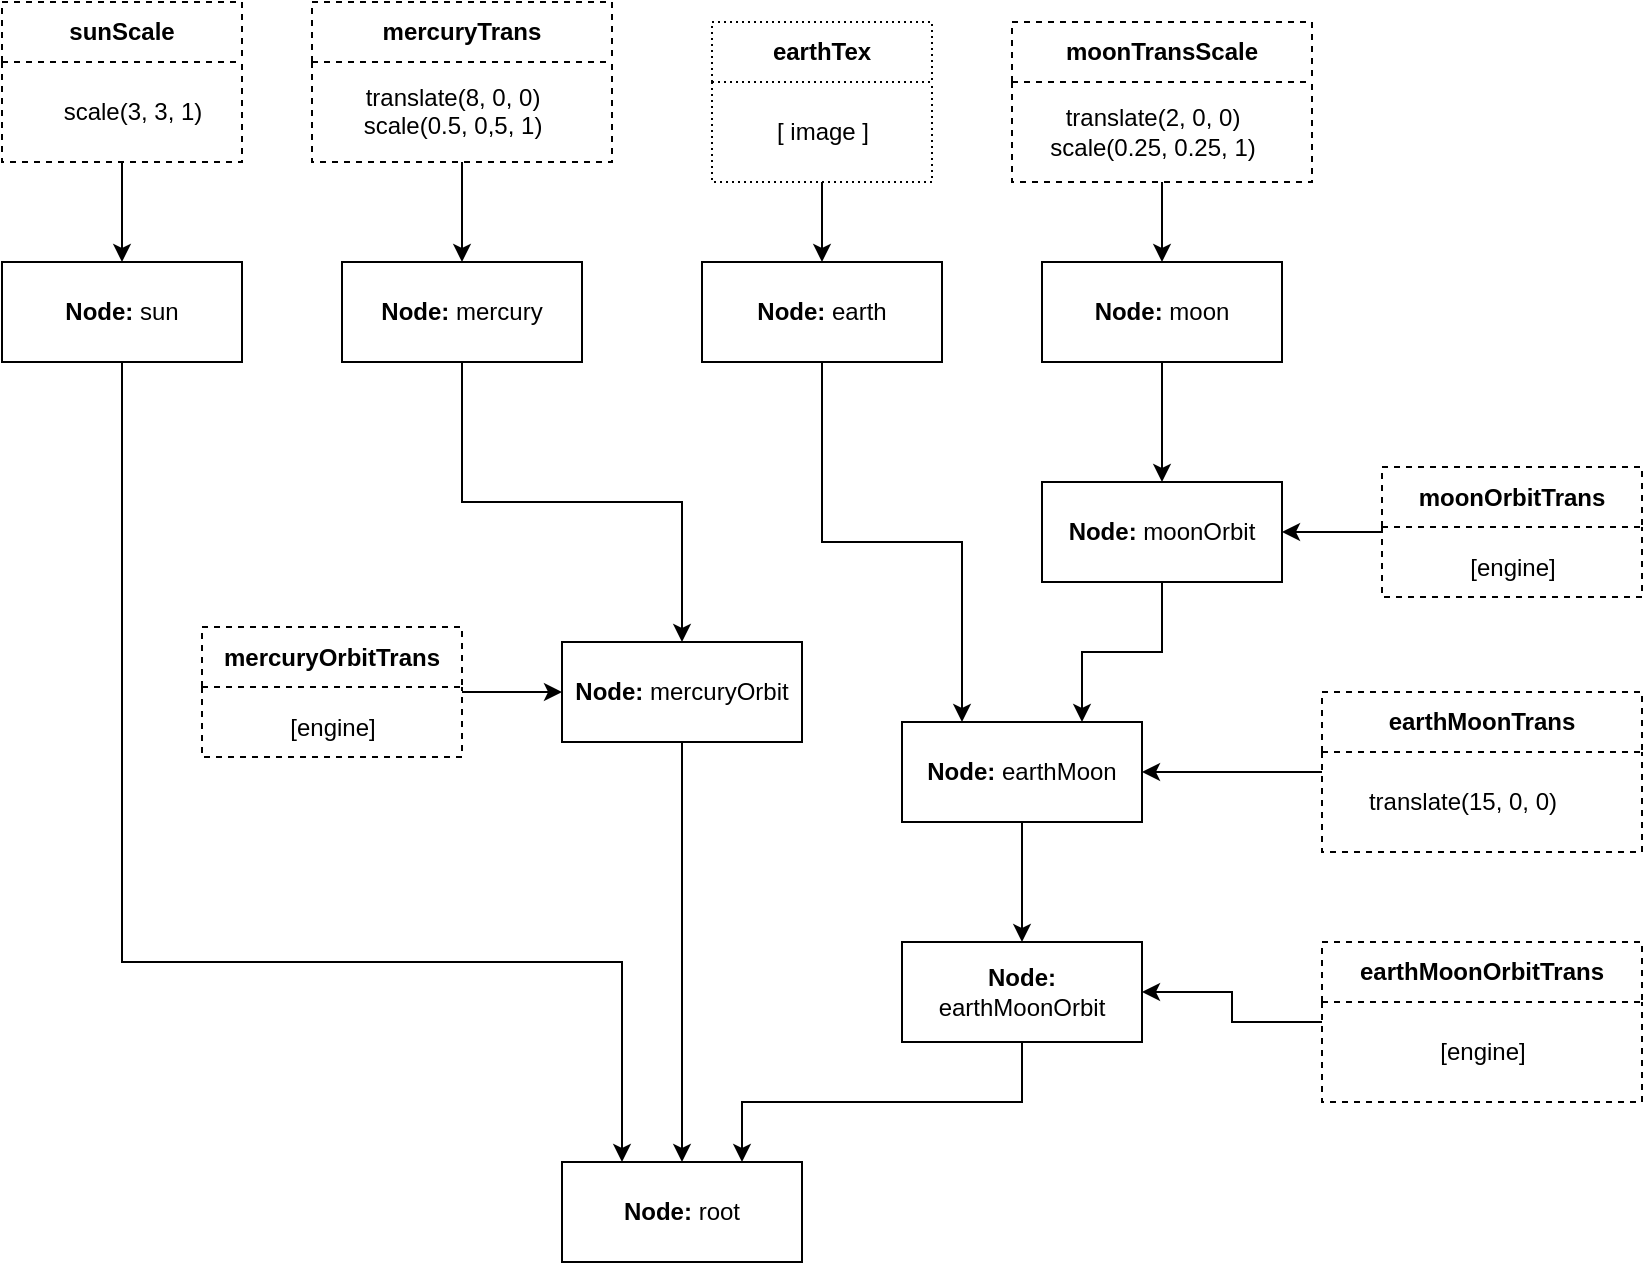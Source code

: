 <mxfile version="24.7.14">
  <diagram name="Page-1" id="nsxdXsHPMkuc5sDnX4gc">
    <mxGraphModel dx="792" dy="773" grid="1" gridSize="10" guides="1" tooltips="1" connect="1" arrows="1" fold="1" page="1" pageScale="1" pageWidth="850" pageHeight="1100" math="0" shadow="0">
      <root>
        <mxCell id="0" />
        <mxCell id="1" parent="0" />
        <mxCell id="PgbMHVhYkzSk4JH8k8pA-12" style="edgeStyle=orthogonalEdgeStyle;rounded=0;orthogonalLoop=1;jettySize=auto;html=1;exitX=0.5;exitY=1;exitDx=0;exitDy=0;entryX=0.75;entryY=0;entryDx=0;entryDy=0;" parent="1" source="PgbMHVhYkzSk4JH8k8pA-1" target="PgbMHVhYkzSk4JH8k8pA-2" edge="1">
          <mxGeometry relative="1" as="geometry" />
        </mxCell>
        <mxCell id="PgbMHVhYkzSk4JH8k8pA-1" value="&lt;b&gt;Node:&lt;/b&gt; earthMoonOrbit" style="rounded=0;whiteSpace=wrap;html=1;" parent="1" vertex="1">
          <mxGeometry x="470" y="480" width="120" height="50" as="geometry" />
        </mxCell>
        <mxCell id="PgbMHVhYkzSk4JH8k8pA-2" value="&lt;b&gt;Node:&lt;/b&gt; root" style="rounded=0;whiteSpace=wrap;html=1;" parent="1" vertex="1">
          <mxGeometry x="300" y="590" width="120" height="50" as="geometry" />
        </mxCell>
        <mxCell id="PgbMHVhYkzSk4JH8k8pA-11" style="edgeStyle=orthogonalEdgeStyle;rounded=0;orthogonalLoop=1;jettySize=auto;html=1;exitX=0.5;exitY=1;exitDx=0;exitDy=0;entryX=0.5;entryY=0;entryDx=0;entryDy=0;" parent="1" source="PgbMHVhYkzSk4JH8k8pA-3" target="PgbMHVhYkzSk4JH8k8pA-1" edge="1">
          <mxGeometry relative="1" as="geometry" />
        </mxCell>
        <mxCell id="PgbMHVhYkzSk4JH8k8pA-3" value="&lt;div&gt;&lt;b&gt;Node:&lt;/b&gt; earthMoon&lt;/div&gt;" style="rounded=0;whiteSpace=wrap;html=1;" parent="1" vertex="1">
          <mxGeometry x="470" y="370" width="120" height="50" as="geometry" />
        </mxCell>
        <mxCell id="PgbMHVhYkzSk4JH8k8pA-10" style="edgeStyle=orthogonalEdgeStyle;rounded=0;orthogonalLoop=1;jettySize=auto;html=1;exitX=0.5;exitY=1;exitDx=0;exitDy=0;entryX=0.25;entryY=0;entryDx=0;entryDy=0;" parent="1" source="PgbMHVhYkzSk4JH8k8pA-4" target="PgbMHVhYkzSk4JH8k8pA-3" edge="1">
          <mxGeometry relative="1" as="geometry" />
        </mxCell>
        <mxCell id="PgbMHVhYkzSk4JH8k8pA-4" value="&lt;div&gt;&lt;b&gt;Node:&lt;/b&gt; earth&lt;/div&gt;" style="rounded=0;whiteSpace=wrap;html=1;" parent="1" vertex="1">
          <mxGeometry x="370" y="140" width="120" height="50" as="geometry" />
        </mxCell>
        <mxCell id="PgbMHVhYkzSk4JH8k8pA-9" style="edgeStyle=orthogonalEdgeStyle;rounded=0;orthogonalLoop=1;jettySize=auto;html=1;exitX=0.5;exitY=1;exitDx=0;exitDy=0;entryX=0.75;entryY=0;entryDx=0;entryDy=0;" parent="1" source="PgbMHVhYkzSk4JH8k8pA-5" target="PgbMHVhYkzSk4JH8k8pA-3" edge="1">
          <mxGeometry relative="1" as="geometry">
            <mxPoint x="550" y="350" as="targetPoint" />
          </mxGeometry>
        </mxCell>
        <mxCell id="PgbMHVhYkzSk4JH8k8pA-5" value="&lt;div&gt;&lt;b&gt;Node:&lt;/b&gt; moonOrbit&lt;br&gt;&lt;/div&gt;" style="rounded=0;whiteSpace=wrap;html=1;" parent="1" vertex="1">
          <mxGeometry x="540" y="250" width="120" height="50" as="geometry" />
        </mxCell>
        <mxCell id="PgbMHVhYkzSk4JH8k8pA-7" style="edgeStyle=orthogonalEdgeStyle;rounded=0;orthogonalLoop=1;jettySize=auto;html=1;exitX=0.5;exitY=1;exitDx=0;exitDy=0;entryX=0.5;entryY=0;entryDx=0;entryDy=0;" parent="1" source="PgbMHVhYkzSk4JH8k8pA-6" target="PgbMHVhYkzSk4JH8k8pA-5" edge="1">
          <mxGeometry relative="1" as="geometry" />
        </mxCell>
        <mxCell id="PgbMHVhYkzSk4JH8k8pA-6" value="&lt;div&gt;&lt;b&gt;Node:&lt;/b&gt; moon&lt;br&gt;&lt;/div&gt;" style="rounded=0;whiteSpace=wrap;html=1;" parent="1" vertex="1">
          <mxGeometry x="540" y="140" width="120" height="50" as="geometry" />
        </mxCell>
        <mxCell id="PgbMHVhYkzSk4JH8k8pA-15" style="edgeStyle=orthogonalEdgeStyle;rounded=0;orthogonalLoop=1;jettySize=auto;html=1;entryX=0.25;entryY=0;entryDx=0;entryDy=0;exitX=0.5;exitY=1;exitDx=0;exitDy=0;" parent="1" source="PgbMHVhYkzSk4JH8k8pA-13" target="PgbMHVhYkzSk4JH8k8pA-2" edge="1">
          <mxGeometry relative="1" as="geometry">
            <Array as="points">
              <mxPoint x="80" y="490" />
              <mxPoint x="330" y="490" />
            </Array>
          </mxGeometry>
        </mxCell>
        <mxCell id="PgbMHVhYkzSk4JH8k8pA-13" value="&lt;div&gt;&lt;b&gt;Node:&lt;/b&gt; sun&lt;br&gt;&lt;/div&gt;" style="rounded=0;whiteSpace=wrap;html=1;" parent="1" vertex="1">
          <mxGeometry x="20" y="140" width="120" height="50" as="geometry" />
        </mxCell>
        <mxCell id="PgbMHVhYkzSk4JH8k8pA-19" style="edgeStyle=orthogonalEdgeStyle;rounded=0;orthogonalLoop=1;jettySize=auto;html=1;exitX=0.5;exitY=1;exitDx=0;exitDy=0;entryX=0.5;entryY=0;entryDx=0;entryDy=0;" parent="1" source="PgbMHVhYkzSk4JH8k8pA-16" target="PgbMHVhYkzSk4JH8k8pA-17" edge="1">
          <mxGeometry relative="1" as="geometry" />
        </mxCell>
        <mxCell id="PgbMHVhYkzSk4JH8k8pA-16" value="&lt;div&gt;&lt;b&gt;Node:&lt;/b&gt; mercury&lt;br&gt;&lt;/div&gt;" style="rounded=0;whiteSpace=wrap;html=1;" parent="1" vertex="1">
          <mxGeometry x="190" y="140" width="120" height="50" as="geometry" />
        </mxCell>
        <mxCell id="PgbMHVhYkzSk4JH8k8pA-18" style="edgeStyle=orthogonalEdgeStyle;rounded=0;orthogonalLoop=1;jettySize=auto;html=1;exitX=0.5;exitY=1;exitDx=0;exitDy=0;entryX=0.5;entryY=0;entryDx=0;entryDy=0;" parent="1" source="PgbMHVhYkzSk4JH8k8pA-17" target="PgbMHVhYkzSk4JH8k8pA-2" edge="1">
          <mxGeometry relative="1" as="geometry">
            <mxPoint x="330" y="580" as="targetPoint" />
          </mxGeometry>
        </mxCell>
        <mxCell id="PgbMHVhYkzSk4JH8k8pA-17" value="&lt;div&gt;&lt;b&gt;Node:&lt;/b&gt; mercuryOrbit&lt;br&gt;&lt;/div&gt;" style="rounded=0;whiteSpace=wrap;html=1;" parent="1" vertex="1">
          <mxGeometry x="300" y="330" width="120" height="50" as="geometry" />
        </mxCell>
        <mxCell id="PgbMHVhYkzSk4JH8k8pA-42" style="edgeStyle=orthogonalEdgeStyle;rounded=0;orthogonalLoop=1;jettySize=auto;html=1;entryX=0.5;entryY=0;entryDx=0;entryDy=0;" parent="1" source="PgbMHVhYkzSk4JH8k8pA-20" target="PgbMHVhYkzSk4JH8k8pA-4" edge="1">
          <mxGeometry relative="1" as="geometry" />
        </mxCell>
        <mxCell id="PgbMHVhYkzSk4JH8k8pA-20" value="&lt;blockquote&gt;earthTex&lt;br&gt;&lt;/blockquote&gt;" style="swimlane;whiteSpace=wrap;html=1;startSize=30;dashed=1;dashPattern=1 2;" parent="1" vertex="1">
          <mxGeometry x="375" y="20" width="110" height="80" as="geometry" />
        </mxCell>
        <mxCell id="PgbMHVhYkzSk4JH8k8pA-21" value="[ image ]" style="text;html=1;align=center;verticalAlign=middle;resizable=0;points=[];autosize=1;strokeColor=none;fillColor=none;" parent="PgbMHVhYkzSk4JH8k8pA-20" vertex="1">
          <mxGeometry x="20" y="40" width="70" height="30" as="geometry" />
        </mxCell>
        <mxCell id="PgbMHVhYkzSk4JH8k8pA-35" style="edgeStyle=orthogonalEdgeStyle;rounded=0;orthogonalLoop=1;jettySize=auto;html=1;exitX=0;exitY=0.5;exitDx=0;exitDy=0;entryX=1;entryY=0.5;entryDx=0;entryDy=0;" parent="1" source="PgbMHVhYkzSk4JH8k8pA-23" target="PgbMHVhYkzSk4JH8k8pA-1" edge="1">
          <mxGeometry relative="1" as="geometry" />
        </mxCell>
        <mxCell id="PgbMHVhYkzSk4JH8k8pA-23" value="earthMoonOrbitTrans" style="swimlane;whiteSpace=wrap;html=1;startSize=30;dashed=1;" parent="1" vertex="1">
          <mxGeometry x="680" y="480" width="160" height="80" as="geometry" />
        </mxCell>
        <mxCell id="PgbMHVhYkzSk4JH8k8pA-37" value="[engine]" style="text;html=1;align=center;verticalAlign=middle;resizable=0;points=[];autosize=1;strokeColor=none;fillColor=none;" parent="PgbMHVhYkzSk4JH8k8pA-23" vertex="1">
          <mxGeometry x="45" y="40" width="70" height="30" as="geometry" />
        </mxCell>
        <mxCell id="PgbMHVhYkzSk4JH8k8pA-28" style="edgeStyle=orthogonalEdgeStyle;rounded=0;orthogonalLoop=1;jettySize=auto;html=1;entryX=1;entryY=0.5;entryDx=0;entryDy=0;" parent="1" source="PgbMHVhYkzSk4JH8k8pA-26" target="PgbMHVhYkzSk4JH8k8pA-3" edge="1">
          <mxGeometry relative="1" as="geometry" />
        </mxCell>
        <mxCell id="PgbMHVhYkzSk4JH8k8pA-26" value="earthMoonTrans" style="swimlane;whiteSpace=wrap;html=1;startSize=30;dashed=1;" parent="1" vertex="1">
          <mxGeometry x="680" y="355" width="160" height="80" as="geometry" />
        </mxCell>
        <mxCell id="PgbMHVhYkzSk4JH8k8pA-27" value="&lt;div&gt;translate(15, 0, 0)&lt;/div&gt;" style="text;html=1;align=center;verticalAlign=middle;resizable=0;points=[];autosize=1;strokeColor=none;fillColor=none;" parent="PgbMHVhYkzSk4JH8k8pA-26" vertex="1">
          <mxGeometry x="10" y="40" width="120" height="30" as="geometry" />
        </mxCell>
        <mxCell id="PgbMHVhYkzSk4JH8k8pA-31" style="edgeStyle=orthogonalEdgeStyle;rounded=0;orthogonalLoop=1;jettySize=auto;html=1;entryX=0.5;entryY=0;entryDx=0;entryDy=0;" parent="1" source="PgbMHVhYkzSk4JH8k8pA-29" target="PgbMHVhYkzSk4JH8k8pA-6" edge="1">
          <mxGeometry relative="1" as="geometry" />
        </mxCell>
        <mxCell id="PgbMHVhYkzSk4JH8k8pA-29" value="moonTransScale" style="swimlane;whiteSpace=wrap;html=1;startSize=30;dashed=1;" parent="1" vertex="1">
          <mxGeometry x="525" y="20" width="150" height="80" as="geometry" />
        </mxCell>
        <mxCell id="PgbMHVhYkzSk4JH8k8pA-30" value="&lt;div&gt;translate(2, 0, 0)&lt;/div&gt;&lt;div&gt;&lt;div&gt;scale(0.25, 0.25, 1)&lt;/div&gt;&lt;/div&gt;" style="text;html=1;align=center;verticalAlign=middle;resizable=0;points=[];autosize=1;strokeColor=none;fillColor=none;" parent="PgbMHVhYkzSk4JH8k8pA-29" vertex="1">
          <mxGeometry x="5" y="35" width="130" height="40" as="geometry" />
        </mxCell>
        <mxCell id="PgbMHVhYkzSk4JH8k8pA-34" style="edgeStyle=orthogonalEdgeStyle;rounded=0;orthogonalLoop=1;jettySize=auto;html=1;entryX=1;entryY=0.5;entryDx=0;entryDy=0;" parent="1" source="PgbMHVhYkzSk4JH8k8pA-32" target="PgbMHVhYkzSk4JH8k8pA-5" edge="1">
          <mxGeometry relative="1" as="geometry" />
        </mxCell>
        <mxCell id="PgbMHVhYkzSk4JH8k8pA-32" value="moonOrbitTrans" style="swimlane;whiteSpace=wrap;html=1;startSize=30;dashed=1;" parent="1" vertex="1">
          <mxGeometry x="710" y="242.5" width="130" height="65" as="geometry" />
        </mxCell>
        <mxCell id="PgbMHVhYkzSk4JH8k8pA-36" value="[engine]" style="text;html=1;align=center;verticalAlign=middle;resizable=0;points=[];autosize=1;strokeColor=none;fillColor=none;" parent="PgbMHVhYkzSk4JH8k8pA-32" vertex="1">
          <mxGeometry x="30" y="35" width="70" height="30" as="geometry" />
        </mxCell>
        <mxCell id="PgbMHVhYkzSk4JH8k8pA-41" style="edgeStyle=orthogonalEdgeStyle;rounded=0;orthogonalLoop=1;jettySize=auto;html=1;entryX=0.5;entryY=0;entryDx=0;entryDy=0;" parent="1" source="PgbMHVhYkzSk4JH8k8pA-38" target="PgbMHVhYkzSk4JH8k8pA-13" edge="1">
          <mxGeometry relative="1" as="geometry" />
        </mxCell>
        <mxCell id="PgbMHVhYkzSk4JH8k8pA-38" value="sunScale" style="swimlane;whiteSpace=wrap;html=1;startSize=30;dashed=1;" parent="1" vertex="1">
          <mxGeometry x="20" y="10" width="120" height="80" as="geometry" />
        </mxCell>
        <mxCell id="PgbMHVhYkzSk4JH8k8pA-39" value="&lt;div&gt;scale(3, 3, 1)&lt;br&gt;&lt;/div&gt;" style="text;html=1;align=center;verticalAlign=middle;resizable=0;points=[];autosize=1;strokeColor=none;fillColor=none;" parent="PgbMHVhYkzSk4JH8k8pA-38" vertex="1">
          <mxGeometry x="20" y="40" width="90" height="30" as="geometry" />
        </mxCell>
        <mxCell id="PgbMHVhYkzSk4JH8k8pA-45" style="edgeStyle=orthogonalEdgeStyle;rounded=0;orthogonalLoop=1;jettySize=auto;html=1;entryX=0;entryY=0.5;entryDx=0;entryDy=0;" parent="1" source="PgbMHVhYkzSk4JH8k8pA-43" target="PgbMHVhYkzSk4JH8k8pA-17" edge="1">
          <mxGeometry relative="1" as="geometry" />
        </mxCell>
        <mxCell id="PgbMHVhYkzSk4JH8k8pA-43" value="mercuryOrbitTrans" style="swimlane;whiteSpace=wrap;html=1;startSize=30;dashed=1;" parent="1" vertex="1">
          <mxGeometry x="120" y="322.5" width="130" height="65" as="geometry" />
        </mxCell>
        <mxCell id="PgbMHVhYkzSk4JH8k8pA-44" value="[engine]" style="text;html=1;align=center;verticalAlign=middle;resizable=0;points=[];autosize=1;strokeColor=none;fillColor=none;" parent="PgbMHVhYkzSk4JH8k8pA-43" vertex="1">
          <mxGeometry x="30" y="35" width="70" height="30" as="geometry" />
        </mxCell>
        <mxCell id="cGwP4i3cXGNt0qAE_A5_-3" style="edgeStyle=orthogonalEdgeStyle;rounded=0;orthogonalLoop=1;jettySize=auto;html=1;entryX=0.5;entryY=0;entryDx=0;entryDy=0;" edge="1" parent="1" source="cGwP4i3cXGNt0qAE_A5_-1" target="PgbMHVhYkzSk4JH8k8pA-16">
          <mxGeometry relative="1" as="geometry" />
        </mxCell>
        <mxCell id="cGwP4i3cXGNt0qAE_A5_-1" value="mercuryTrans" style="swimlane;whiteSpace=wrap;html=1;startSize=30;dashed=1;" vertex="1" parent="1">
          <mxGeometry x="175" y="10" width="150" height="80" as="geometry" />
        </mxCell>
        <mxCell id="cGwP4i3cXGNt0qAE_A5_-2" value="&lt;br&gt;&lt;div&gt;&lt;div&gt;&lt;br&gt;&lt;/div&gt;&lt;div&gt;translate(8, 0, 0)&lt;/div&gt;&lt;/div&gt;&lt;div&gt;scale(0.5, 0,5, 1)&lt;/div&gt;" style="text;html=1;align=center;verticalAlign=middle;resizable=0;points=[];autosize=1;strokeColor=none;fillColor=none;" vertex="1" parent="cGwP4i3cXGNt0qAE_A5_-1">
          <mxGeometry x="15" y="5" width="110" height="70" as="geometry" />
        </mxCell>
      </root>
    </mxGraphModel>
  </diagram>
</mxfile>
